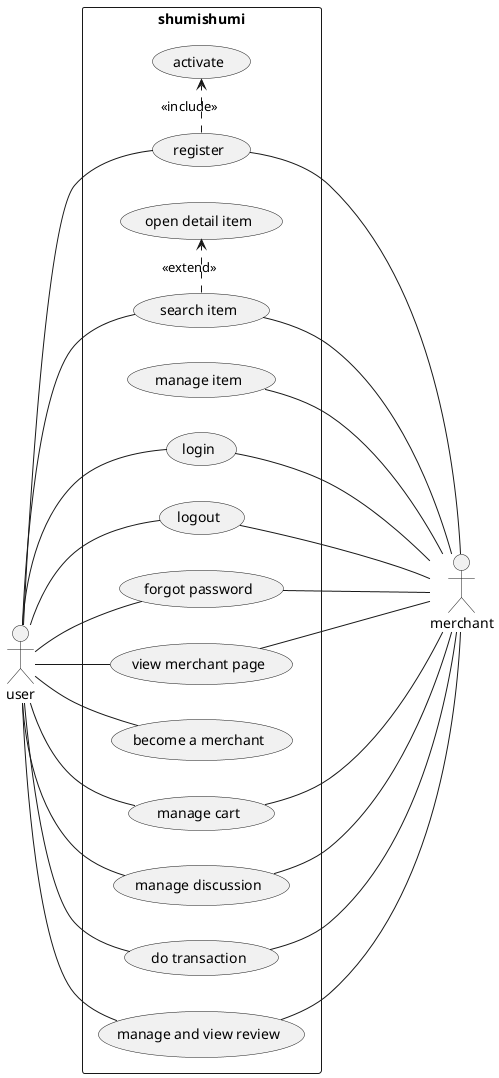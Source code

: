 @startuml usecase diagram

left to right direction

skinparam actor {
    Location right
    StereotypeFontStyle bold
}

actor user as u
actor merchant as m

rectangle shumishumi {
    usecase "manage item" as manage_item

    usecase "login" as login
    usecase "activate" as activate
    usecase "register" as register
    usecase "logout" as logout
    usecase "forgot password" as forgotpassword

    usecase "view merchant page" as merchant_page

    usecase "open detail item" as detail
    usecase "search item" as search

    usecase "become a merchant" as be_merchant

    usecase "manage cart" as cart
    usecase "manage discussion" as discussion

    usecase "do transaction" as trx
    usecase "manage and view review" as review
}

' user
u -- login
u -- logout

u -- search

u -- merchant_page

u -- register
u -- forgotpassword
u -- be_merchant

u -- cart
u -- discussion

u -- trx

u -- review

' merchant
login -- m
logout -- m
register -- m
forgotpassword -- m

search -- m
merchant_page -- m

cart --- m
discussion -- m

trx -- m

review -- m

manage_item -- m


register .> activate : <<include>>
search .> detail : <<extend>>

@enduml

